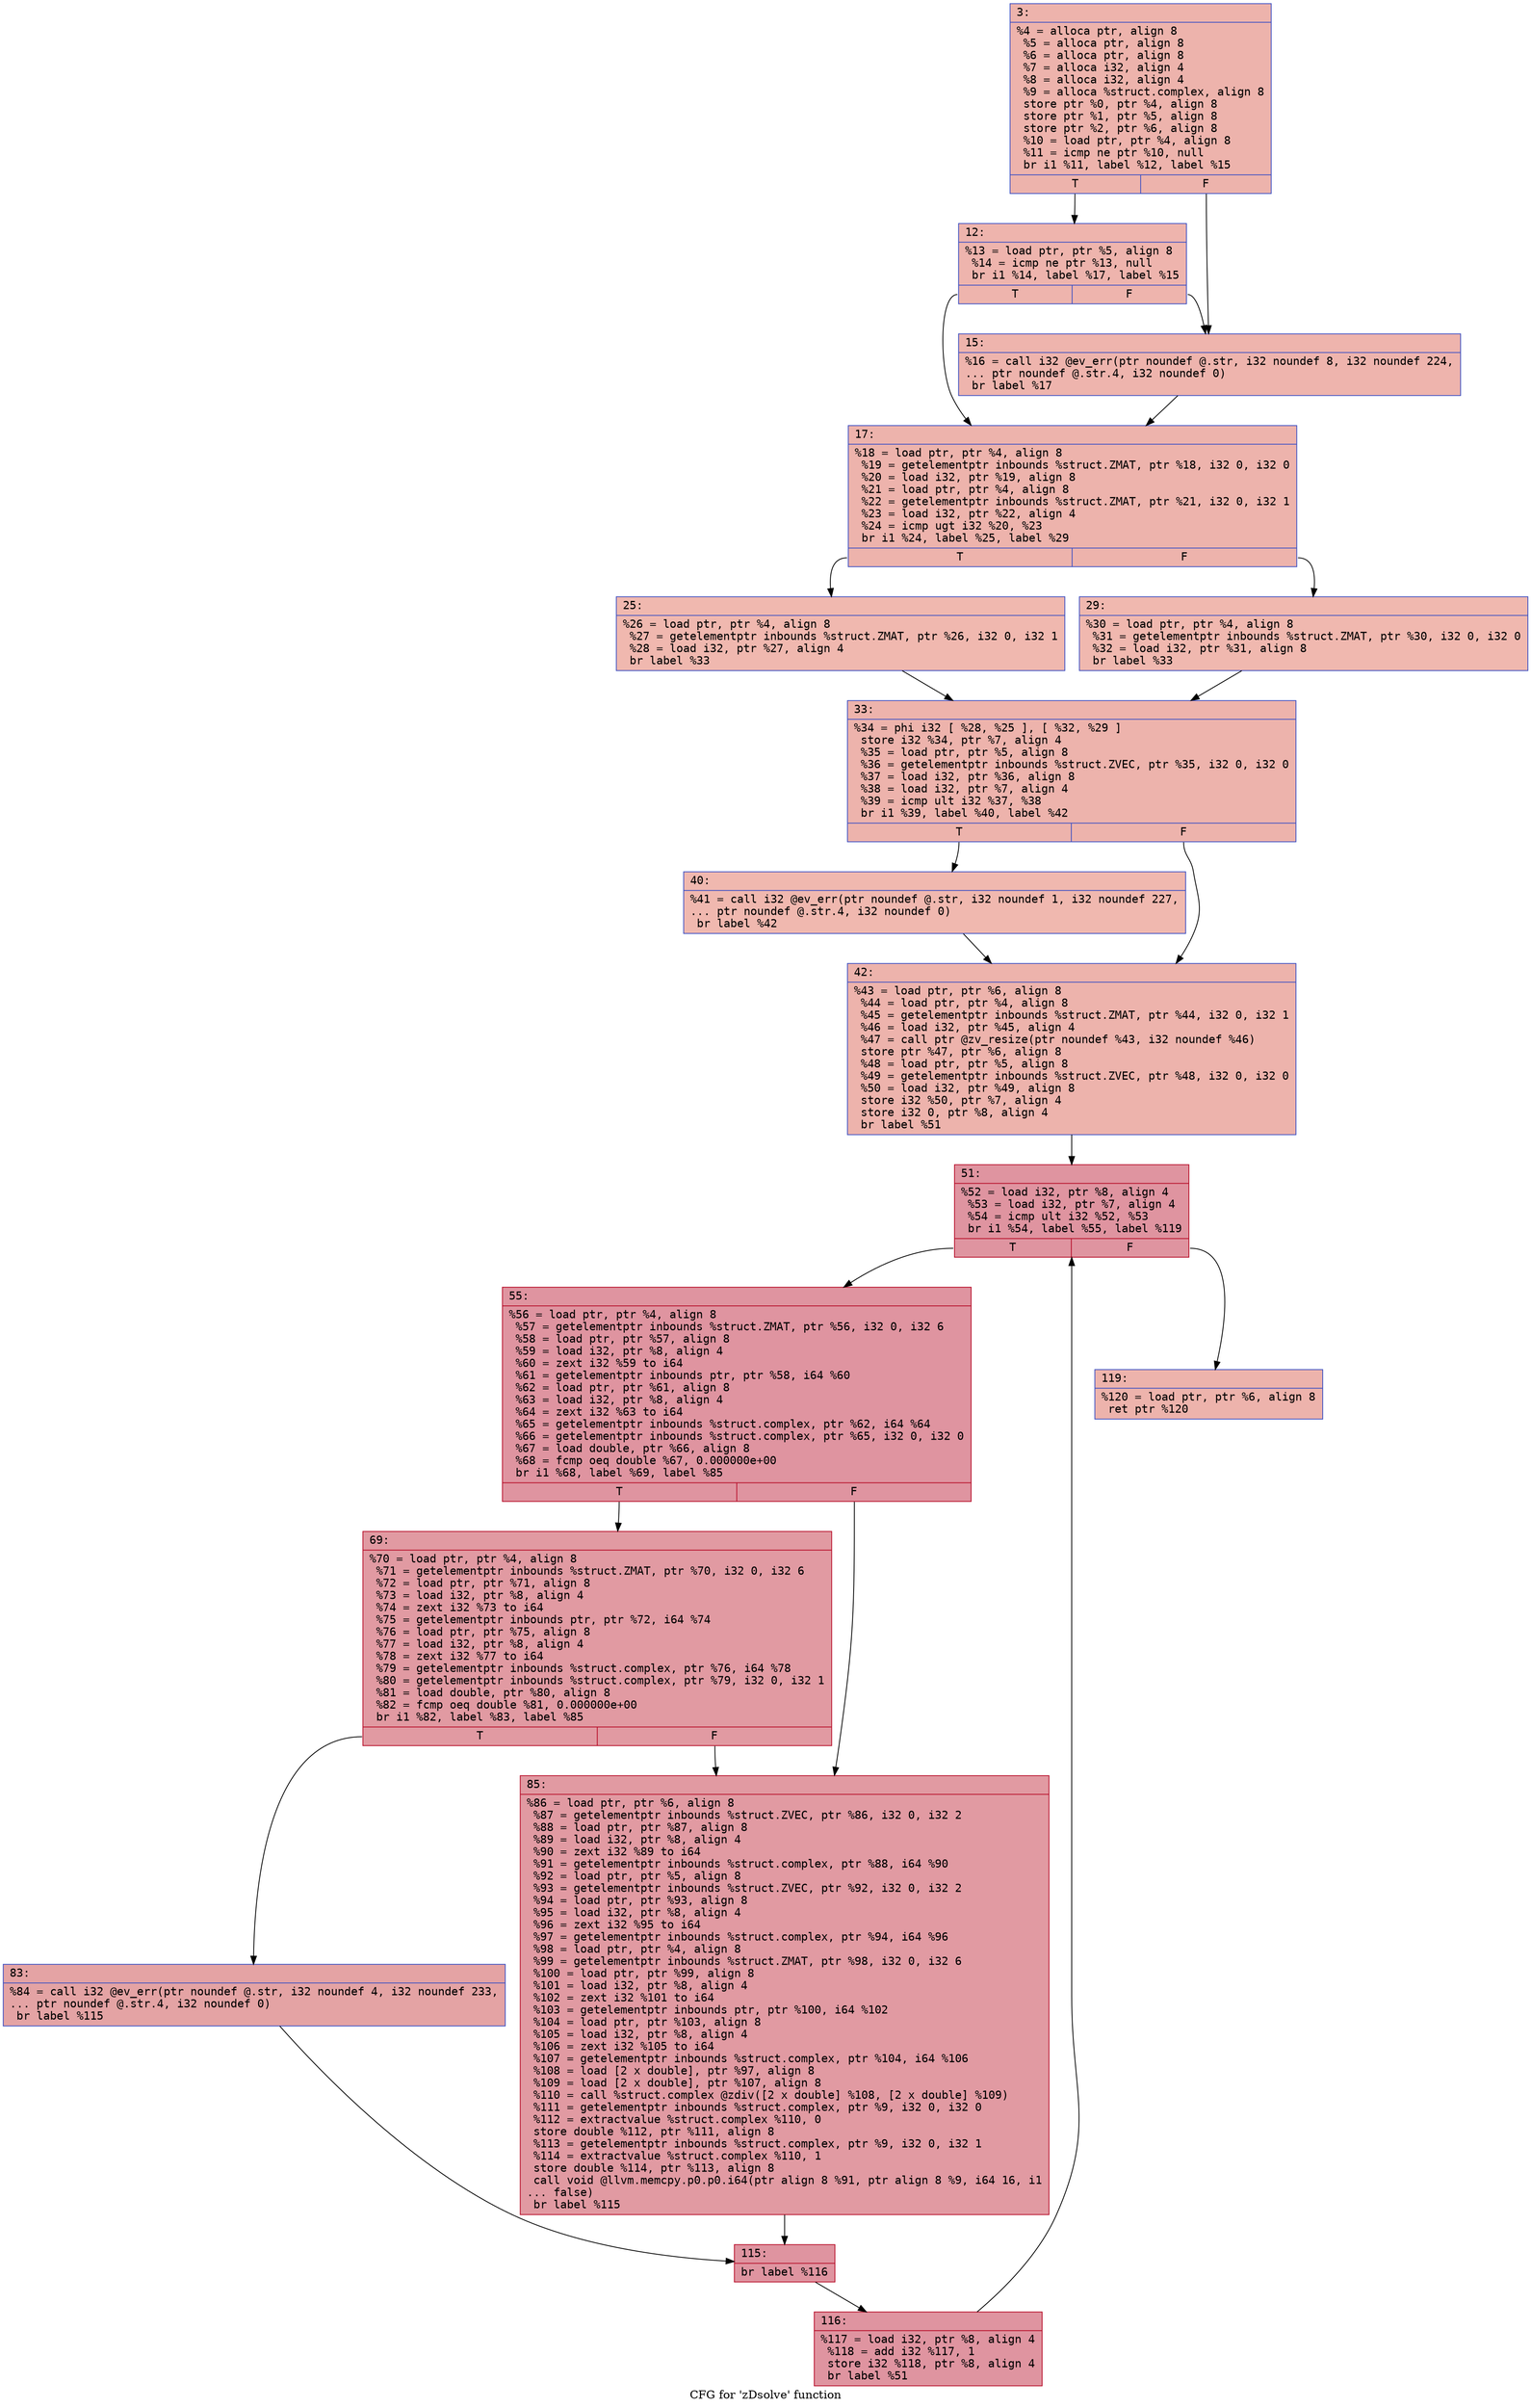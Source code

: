 digraph "CFG for 'zDsolve' function" {
	label="CFG for 'zDsolve' function";

	Node0x600001c83f20 [shape=record,color="#3d50c3ff", style=filled, fillcolor="#d6524470" fontname="Courier",label="{3:\l|  %4 = alloca ptr, align 8\l  %5 = alloca ptr, align 8\l  %6 = alloca ptr, align 8\l  %7 = alloca i32, align 4\l  %8 = alloca i32, align 4\l  %9 = alloca %struct.complex, align 8\l  store ptr %0, ptr %4, align 8\l  store ptr %1, ptr %5, align 8\l  store ptr %2, ptr %6, align 8\l  %10 = load ptr, ptr %4, align 8\l  %11 = icmp ne ptr %10, null\l  br i1 %11, label %12, label %15\l|{<s0>T|<s1>F}}"];
	Node0x600001c83f20:s0 -> Node0x600001c83f70[tooltip="3 -> 12\nProbability 62.50%" ];
	Node0x600001c83f20:s1 -> Node0x600001c84000[tooltip="3 -> 15\nProbability 37.50%" ];
	Node0x600001c83f70 [shape=record,color="#3d50c3ff", style=filled, fillcolor="#d8564670" fontname="Courier",label="{12:\l|  %13 = load ptr, ptr %5, align 8\l  %14 = icmp ne ptr %13, null\l  br i1 %14, label %17, label %15\l|{<s0>T|<s1>F}}"];
	Node0x600001c83f70:s0 -> Node0x600001c84050[tooltip="12 -> 17\nProbability 62.50%" ];
	Node0x600001c83f70:s1 -> Node0x600001c84000[tooltip="12 -> 15\nProbability 37.50%" ];
	Node0x600001c84000 [shape=record,color="#3d50c3ff", style=filled, fillcolor="#d8564670" fontname="Courier",label="{15:\l|  %16 = call i32 @ev_err(ptr noundef @.str, i32 noundef 8, i32 noundef 224,\l... ptr noundef @.str.4, i32 noundef 0)\l  br label %17\l}"];
	Node0x600001c84000 -> Node0x600001c84050[tooltip="15 -> 17\nProbability 100.00%" ];
	Node0x600001c84050 [shape=record,color="#3d50c3ff", style=filled, fillcolor="#d6524470" fontname="Courier",label="{17:\l|  %18 = load ptr, ptr %4, align 8\l  %19 = getelementptr inbounds %struct.ZMAT, ptr %18, i32 0, i32 0\l  %20 = load i32, ptr %19, align 8\l  %21 = load ptr, ptr %4, align 8\l  %22 = getelementptr inbounds %struct.ZMAT, ptr %21, i32 0, i32 1\l  %23 = load i32, ptr %22, align 4\l  %24 = icmp ugt i32 %20, %23\l  br i1 %24, label %25, label %29\l|{<s0>T|<s1>F}}"];
	Node0x600001c84050:s0 -> Node0x600001c840a0[tooltip="17 -> 25\nProbability 50.00%" ];
	Node0x600001c84050:s1 -> Node0x600001c840f0[tooltip="17 -> 29\nProbability 50.00%" ];
	Node0x600001c840a0 [shape=record,color="#3d50c3ff", style=filled, fillcolor="#dc5d4a70" fontname="Courier",label="{25:\l|  %26 = load ptr, ptr %4, align 8\l  %27 = getelementptr inbounds %struct.ZMAT, ptr %26, i32 0, i32 1\l  %28 = load i32, ptr %27, align 4\l  br label %33\l}"];
	Node0x600001c840a0 -> Node0x600001c84140[tooltip="25 -> 33\nProbability 100.00%" ];
	Node0x600001c840f0 [shape=record,color="#3d50c3ff", style=filled, fillcolor="#dc5d4a70" fontname="Courier",label="{29:\l|  %30 = load ptr, ptr %4, align 8\l  %31 = getelementptr inbounds %struct.ZMAT, ptr %30, i32 0, i32 0\l  %32 = load i32, ptr %31, align 8\l  br label %33\l}"];
	Node0x600001c840f0 -> Node0x600001c84140[tooltip="29 -> 33\nProbability 100.00%" ];
	Node0x600001c84140 [shape=record,color="#3d50c3ff", style=filled, fillcolor="#d6524470" fontname="Courier",label="{33:\l|  %34 = phi i32 [ %28, %25 ], [ %32, %29 ]\l  store i32 %34, ptr %7, align 4\l  %35 = load ptr, ptr %5, align 8\l  %36 = getelementptr inbounds %struct.ZVEC, ptr %35, i32 0, i32 0\l  %37 = load i32, ptr %36, align 8\l  %38 = load i32, ptr %7, align 4\l  %39 = icmp ult i32 %37, %38\l  br i1 %39, label %40, label %42\l|{<s0>T|<s1>F}}"];
	Node0x600001c84140:s0 -> Node0x600001c84190[tooltip="33 -> 40\nProbability 50.00%" ];
	Node0x600001c84140:s1 -> Node0x600001c841e0[tooltip="33 -> 42\nProbability 50.00%" ];
	Node0x600001c84190 [shape=record,color="#3d50c3ff", style=filled, fillcolor="#dc5d4a70" fontname="Courier",label="{40:\l|  %41 = call i32 @ev_err(ptr noundef @.str, i32 noundef 1, i32 noundef 227,\l... ptr noundef @.str.4, i32 noundef 0)\l  br label %42\l}"];
	Node0x600001c84190 -> Node0x600001c841e0[tooltip="40 -> 42\nProbability 100.00%" ];
	Node0x600001c841e0 [shape=record,color="#3d50c3ff", style=filled, fillcolor="#d6524470" fontname="Courier",label="{42:\l|  %43 = load ptr, ptr %6, align 8\l  %44 = load ptr, ptr %4, align 8\l  %45 = getelementptr inbounds %struct.ZMAT, ptr %44, i32 0, i32 1\l  %46 = load i32, ptr %45, align 4\l  %47 = call ptr @zv_resize(ptr noundef %43, i32 noundef %46)\l  store ptr %47, ptr %6, align 8\l  %48 = load ptr, ptr %5, align 8\l  %49 = getelementptr inbounds %struct.ZVEC, ptr %48, i32 0, i32 0\l  %50 = load i32, ptr %49, align 8\l  store i32 %50, ptr %7, align 4\l  store i32 0, ptr %8, align 4\l  br label %51\l}"];
	Node0x600001c841e0 -> Node0x600001c84230[tooltip="42 -> 51\nProbability 100.00%" ];
	Node0x600001c84230 [shape=record,color="#b70d28ff", style=filled, fillcolor="#b70d2870" fontname="Courier",label="{51:\l|  %52 = load i32, ptr %8, align 4\l  %53 = load i32, ptr %7, align 4\l  %54 = icmp ult i32 %52, %53\l  br i1 %54, label %55, label %119\l|{<s0>T|<s1>F}}"];
	Node0x600001c84230:s0 -> Node0x600001c84280[tooltip="51 -> 55\nProbability 96.88%" ];
	Node0x600001c84230:s1 -> Node0x600001c84460[tooltip="51 -> 119\nProbability 3.12%" ];
	Node0x600001c84280 [shape=record,color="#b70d28ff", style=filled, fillcolor="#b70d2870" fontname="Courier",label="{55:\l|  %56 = load ptr, ptr %4, align 8\l  %57 = getelementptr inbounds %struct.ZMAT, ptr %56, i32 0, i32 6\l  %58 = load ptr, ptr %57, align 8\l  %59 = load i32, ptr %8, align 4\l  %60 = zext i32 %59 to i64\l  %61 = getelementptr inbounds ptr, ptr %58, i64 %60\l  %62 = load ptr, ptr %61, align 8\l  %63 = load i32, ptr %8, align 4\l  %64 = zext i32 %63 to i64\l  %65 = getelementptr inbounds %struct.complex, ptr %62, i64 %64\l  %66 = getelementptr inbounds %struct.complex, ptr %65, i32 0, i32 0\l  %67 = load double, ptr %66, align 8\l  %68 = fcmp oeq double %67, 0.000000e+00\l  br i1 %68, label %69, label %85\l|{<s0>T|<s1>F}}"];
	Node0x600001c84280:s0 -> Node0x600001c842d0[tooltip="55 -> 69\nProbability 62.50%" ];
	Node0x600001c84280:s1 -> Node0x600001c84370[tooltip="55 -> 85\nProbability 37.50%" ];
	Node0x600001c842d0 [shape=record,color="#b70d28ff", style=filled, fillcolor="#bb1b2c70" fontname="Courier",label="{69:\l|  %70 = load ptr, ptr %4, align 8\l  %71 = getelementptr inbounds %struct.ZMAT, ptr %70, i32 0, i32 6\l  %72 = load ptr, ptr %71, align 8\l  %73 = load i32, ptr %8, align 4\l  %74 = zext i32 %73 to i64\l  %75 = getelementptr inbounds ptr, ptr %72, i64 %74\l  %76 = load ptr, ptr %75, align 8\l  %77 = load i32, ptr %8, align 4\l  %78 = zext i32 %77 to i64\l  %79 = getelementptr inbounds %struct.complex, ptr %76, i64 %78\l  %80 = getelementptr inbounds %struct.complex, ptr %79, i32 0, i32 1\l  %81 = load double, ptr %80, align 8\l  %82 = fcmp oeq double %81, 0.000000e+00\l  br i1 %82, label %83, label %85\l|{<s0>T|<s1>F}}"];
	Node0x600001c842d0:s0 -> Node0x600001c84320[tooltip="69 -> 83\nProbability 62.50%" ];
	Node0x600001c842d0:s1 -> Node0x600001c84370[tooltip="69 -> 85\nProbability 37.50%" ];
	Node0x600001c84320 [shape=record,color="#3d50c3ff", style=filled, fillcolor="#c32e3170" fontname="Courier",label="{83:\l|  %84 = call i32 @ev_err(ptr noundef @.str, i32 noundef 4, i32 noundef 233,\l... ptr noundef @.str.4, i32 noundef 0)\l  br label %115\l}"];
	Node0x600001c84320 -> Node0x600001c843c0[tooltip="83 -> 115\nProbability 100.00%" ];
	Node0x600001c84370 [shape=record,color="#b70d28ff", style=filled, fillcolor="#bb1b2c70" fontname="Courier",label="{85:\l|  %86 = load ptr, ptr %6, align 8\l  %87 = getelementptr inbounds %struct.ZVEC, ptr %86, i32 0, i32 2\l  %88 = load ptr, ptr %87, align 8\l  %89 = load i32, ptr %8, align 4\l  %90 = zext i32 %89 to i64\l  %91 = getelementptr inbounds %struct.complex, ptr %88, i64 %90\l  %92 = load ptr, ptr %5, align 8\l  %93 = getelementptr inbounds %struct.ZVEC, ptr %92, i32 0, i32 2\l  %94 = load ptr, ptr %93, align 8\l  %95 = load i32, ptr %8, align 4\l  %96 = zext i32 %95 to i64\l  %97 = getelementptr inbounds %struct.complex, ptr %94, i64 %96\l  %98 = load ptr, ptr %4, align 8\l  %99 = getelementptr inbounds %struct.ZMAT, ptr %98, i32 0, i32 6\l  %100 = load ptr, ptr %99, align 8\l  %101 = load i32, ptr %8, align 4\l  %102 = zext i32 %101 to i64\l  %103 = getelementptr inbounds ptr, ptr %100, i64 %102\l  %104 = load ptr, ptr %103, align 8\l  %105 = load i32, ptr %8, align 4\l  %106 = zext i32 %105 to i64\l  %107 = getelementptr inbounds %struct.complex, ptr %104, i64 %106\l  %108 = load [2 x double], ptr %97, align 8\l  %109 = load [2 x double], ptr %107, align 8\l  %110 = call %struct.complex @zdiv([2 x double] %108, [2 x double] %109)\l  %111 = getelementptr inbounds %struct.complex, ptr %9, i32 0, i32 0\l  %112 = extractvalue %struct.complex %110, 0\l  store double %112, ptr %111, align 8\l  %113 = getelementptr inbounds %struct.complex, ptr %9, i32 0, i32 1\l  %114 = extractvalue %struct.complex %110, 1\l  store double %114, ptr %113, align 8\l  call void @llvm.memcpy.p0.p0.i64(ptr align 8 %91, ptr align 8 %9, i64 16, i1\l... false)\l  br label %115\l}"];
	Node0x600001c84370 -> Node0x600001c843c0[tooltip="85 -> 115\nProbability 100.00%" ];
	Node0x600001c843c0 [shape=record,color="#b70d28ff", style=filled, fillcolor="#b70d2870" fontname="Courier",label="{115:\l|  br label %116\l}"];
	Node0x600001c843c0 -> Node0x600001c84410[tooltip="115 -> 116\nProbability 100.00%" ];
	Node0x600001c84410 [shape=record,color="#b70d28ff", style=filled, fillcolor="#b70d2870" fontname="Courier",label="{116:\l|  %117 = load i32, ptr %8, align 4\l  %118 = add i32 %117, 1\l  store i32 %118, ptr %8, align 4\l  br label %51\l}"];
	Node0x600001c84410 -> Node0x600001c84230[tooltip="116 -> 51\nProbability 100.00%" ];
	Node0x600001c84460 [shape=record,color="#3d50c3ff", style=filled, fillcolor="#d6524470" fontname="Courier",label="{119:\l|  %120 = load ptr, ptr %6, align 8\l  ret ptr %120\l}"];
}
